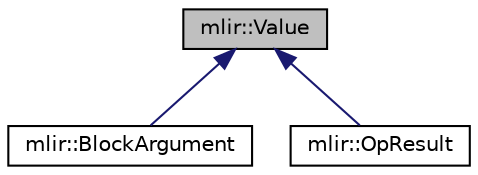 digraph "mlir::Value"
{
  bgcolor="transparent";
  edge [fontname="Helvetica",fontsize="10",labelfontname="Helvetica",labelfontsize="10"];
  node [fontname="Helvetica",fontsize="10",shape=record];
  Node0 [label="mlir::Value",height=0.2,width=0.4,color="black", fillcolor="grey75", style="filled", fontcolor="black"];
  Node0 -> Node1 [dir="back",color="midnightblue",fontsize="10",style="solid",fontname="Helvetica"];
  Node1 [label="mlir::BlockArgument",height=0.2,width=0.4,color="black",URL="$classmlir_1_1BlockArgument.html",tooltip="Block arguments are values. "];
  Node0 -> Node2 [dir="back",color="midnightblue",fontsize="10",style="solid",fontname="Helvetica"];
  Node2 [label="mlir::OpResult",height=0.2,width=0.4,color="black",URL="$classmlir_1_1OpResult.html",tooltip="This is a value defined by a result of an operation. "];
}
